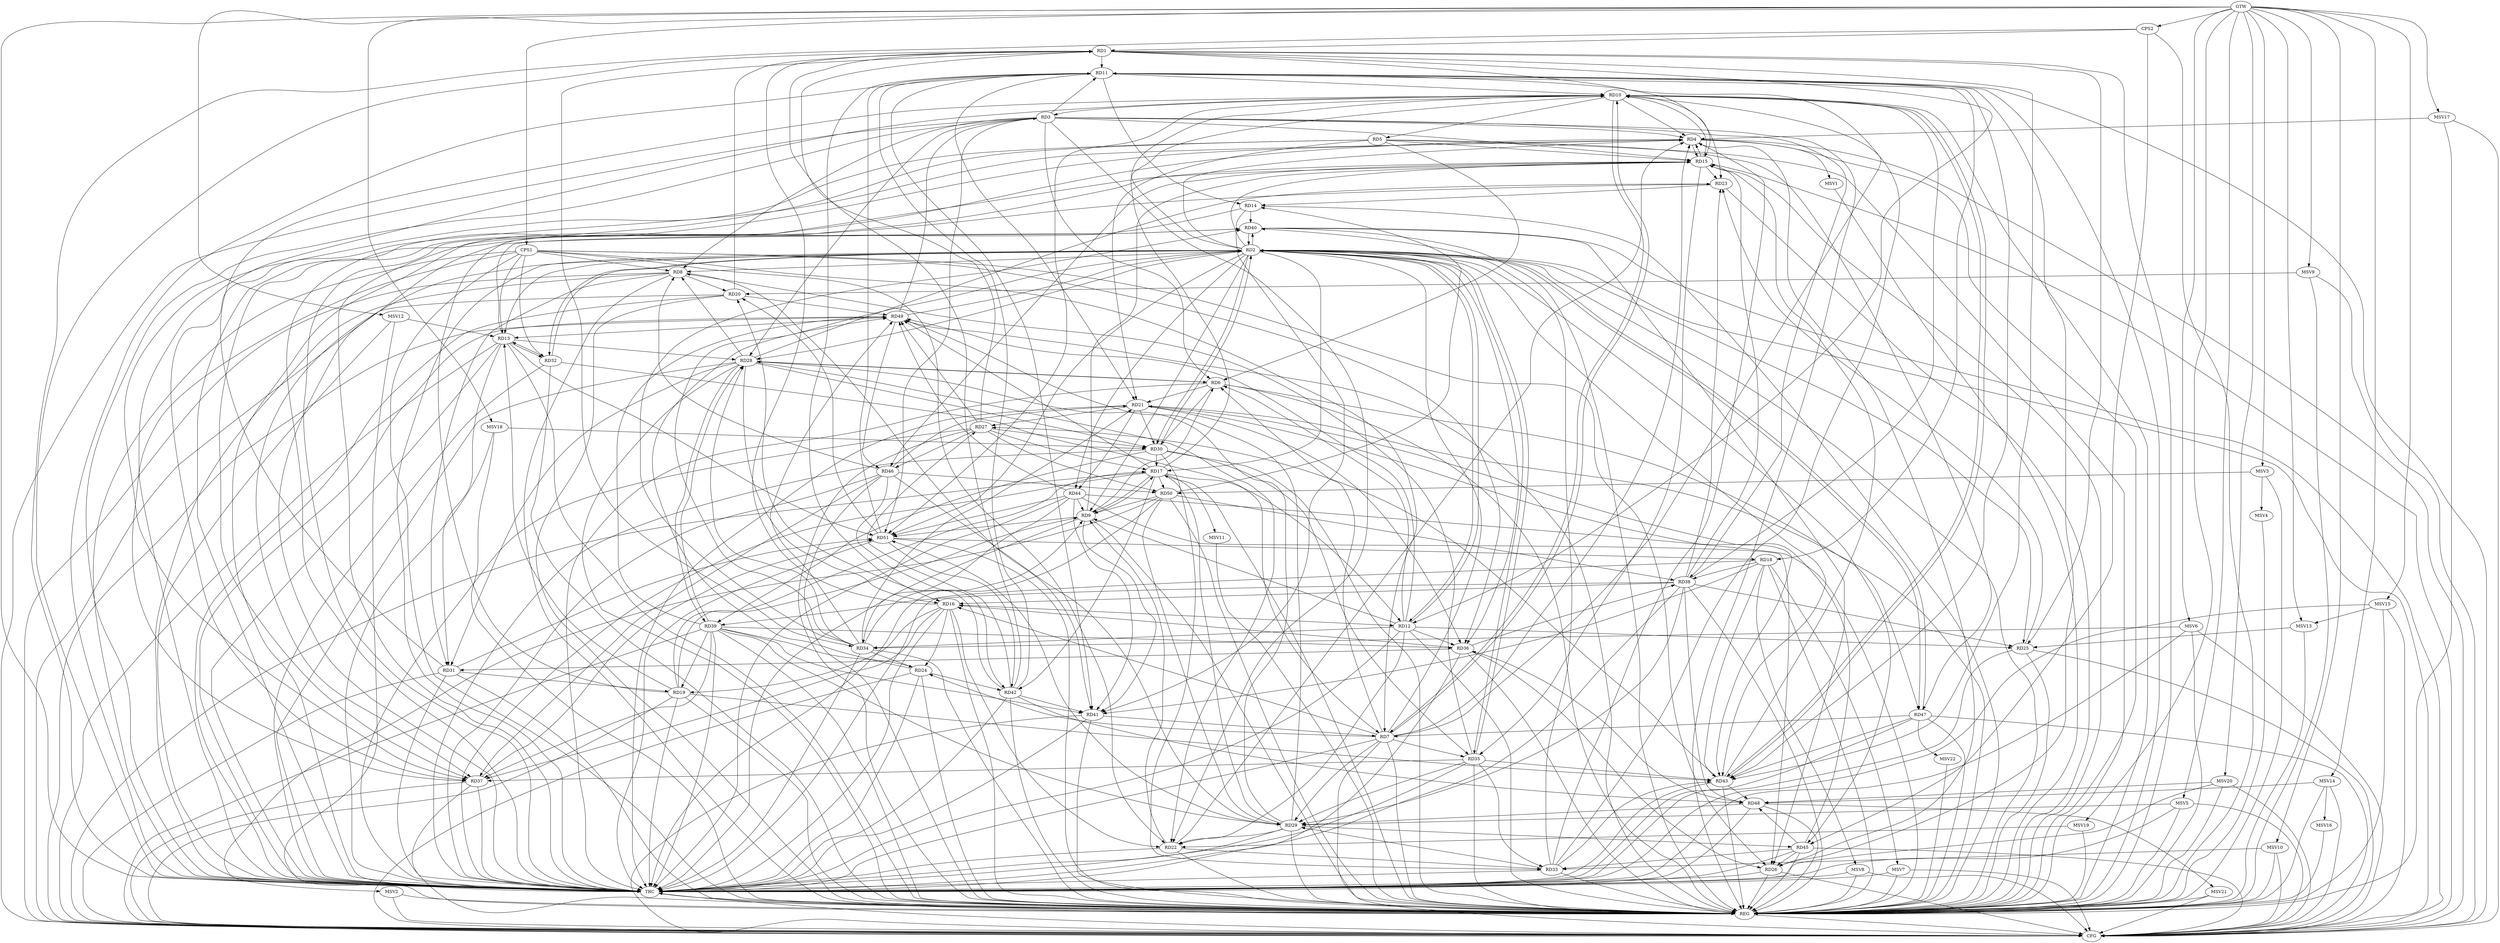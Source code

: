 strict digraph G {
  RD1 [ label="RD1" ];
  RD2 [ label="RD2" ];
  RD3 [ label="RD3" ];
  RD4 [ label="RD4" ];
  RD5 [ label="RD5" ];
  RD6 [ label="RD6" ];
  RD7 [ label="RD7" ];
  RD8 [ label="RD8" ];
  RD9 [ label="RD9" ];
  RD10 [ label="RD10" ];
  RD11 [ label="RD11" ];
  RD12 [ label="RD12" ];
  RD13 [ label="RD13" ];
  RD14 [ label="RD14" ];
  RD15 [ label="RD15" ];
  RD16 [ label="RD16" ];
  RD17 [ label="RD17" ];
  RD18 [ label="RD18" ];
  RD19 [ label="RD19" ];
  RD20 [ label="RD20" ];
  RD21 [ label="RD21" ];
  RD22 [ label="RD22" ];
  RD23 [ label="RD23" ];
  RD24 [ label="RD24" ];
  RD25 [ label="RD25" ];
  RD26 [ label="RD26" ];
  RD27 [ label="RD27" ];
  RD28 [ label="RD28" ];
  RD29 [ label="RD29" ];
  RD30 [ label="RD30" ];
  RD31 [ label="RD31" ];
  RD32 [ label="RD32" ];
  RD33 [ label="RD33" ];
  RD34 [ label="RD34" ];
  RD35 [ label="RD35" ];
  RD36 [ label="RD36" ];
  RD37 [ label="RD37" ];
  RD38 [ label="RD38" ];
  RD39 [ label="RD39" ];
  RD40 [ label="RD40" ];
  RD41 [ label="RD41" ];
  RD42 [ label="RD42" ];
  RD43 [ label="RD43" ];
  RD44 [ label="RD44" ];
  RD45 [ label="RD45" ];
  RD46 [ label="RD46" ];
  RD47 [ label="RD47" ];
  RD48 [ label="RD48" ];
  RD49 [ label="RD49" ];
  RD50 [ label="RD50" ];
  RD51 [ label="RD51" ];
  CPS1 [ label="CPS1" ];
  CPS2 [ label="CPS2" ];
  GTW [ label="GTW" ];
  REG [ label="REG" ];
  CFG [ label="CFG" ];
  TRC [ label="TRC" ];
  MSV1 [ label="MSV1" ];
  MSV2 [ label="MSV2" ];
  MSV3 [ label="MSV3" ];
  MSV4 [ label="MSV4" ];
  MSV5 [ label="MSV5" ];
  MSV6 [ label="MSV6" ];
  MSV7 [ label="MSV7" ];
  MSV8 [ label="MSV8" ];
  MSV9 [ label="MSV9" ];
  MSV10 [ label="MSV10" ];
  MSV11 [ label="MSV11" ];
  MSV12 [ label="MSV12" ];
  MSV13 [ label="MSV13" ];
  MSV14 [ label="MSV14" ];
  MSV15 [ label="MSV15" ];
  MSV16 [ label="MSV16" ];
  MSV17 [ label="MSV17" ];
  MSV18 [ label="MSV18" ];
  MSV19 [ label="MSV19" ];
  MSV20 [ label="MSV20" ];
  MSV21 [ label="MSV21" ];
  MSV22 [ label="MSV22" ];
  RD1 -> RD11;
  RD1 -> RD12;
  RD1 -> RD15;
  RD16 -> RD1;
  RD20 -> RD1;
  RD1 -> RD25;
  RD27 -> RD1;
  RD1 -> RD34;
  RD42 -> RD1;
  RD1 -> RD43;
  RD2 -> RD4;
  RD7 -> RD2;
  RD2 -> RD12;
  RD12 -> RD2;
  RD2 -> RD17;
  RD2 -> RD25;
  RD2 -> RD30;
  RD30 -> RD2;
  RD32 -> RD2;
  RD34 -> RD2;
  RD35 -> RD2;
  RD2 -> RD36;
  RD2 -> RD37;
  RD40 -> RD2;
  RD2 -> RD43;
  RD47 -> RD2;
  RD49 -> RD2;
  RD2 -> RD51;
  RD3 -> RD4;
  RD3 -> RD6;
  RD3 -> RD8;
  RD10 -> RD3;
  RD3 -> RD11;
  RD3 -> RD15;
  RD3 -> RD22;
  RD3 -> RD28;
  RD3 -> RD38;
  RD49 -> RD3;
  RD3 -> RD51;
  RD7 -> RD4;
  RD10 -> RD4;
  RD4 -> RD15;
  RD15 -> RD4;
  RD19 -> RD4;
  RD22 -> RD4;
  RD4 -> RD26;
  RD33 -> RD4;
  RD4 -> RD37;
  RD5 -> RD6;
  RD10 -> RD5;
  RD5 -> RD15;
  RD5 -> RD21;
  RD5 -> RD37;
  RD5 -> RD47;
  RD7 -> RD6;
  RD9 -> RD6;
  RD12 -> RD6;
  RD6 -> RD21;
  RD6 -> RD28;
  RD28 -> RD6;
  RD6 -> RD30;
  RD6 -> RD47;
  RD7 -> RD10;
  RD10 -> RD7;
  RD7 -> RD11;
  RD7 -> RD16;
  RD7 -> RD24;
  RD7 -> RD29;
  RD32 -> RD7;
  RD7 -> RD35;
  RD41 -> RD7;
  RD47 -> RD7;
  RD8 -> RD20;
  RD28 -> RD8;
  RD8 -> RD31;
  RD35 -> RD8;
  RD8 -> RD41;
  RD46 -> RD8;
  RD12 -> RD9;
  RD9 -> RD15;
  RD9 -> RD17;
  RD17 -> RD9;
  RD19 -> RD9;
  RD22 -> RD9;
  RD34 -> RD9;
  RD9 -> RD41;
  RD44 -> RD9;
  RD50 -> RD9;
  RD9 -> RD51;
  RD11 -> RD10;
  RD15 -> RD10;
  RD17 -> RD10;
  RD10 -> RD23;
  RD31 -> RD10;
  RD33 -> RD10;
  RD38 -> RD10;
  RD10 -> RD43;
  RD43 -> RD10;
  RD10 -> RD51;
  RD11 -> RD14;
  RD11 -> RD16;
  RD11 -> RD18;
  RD11 -> RD21;
  RD26 -> RD11;
  RD11 -> RD41;
  RD42 -> RD11;
  RD11 -> RD43;
  RD51 -> RD11;
  RD16 -> RD12;
  RD17 -> RD12;
  RD12 -> RD22;
  RD12 -> RD25;
  RD12 -> RD34;
  RD12 -> RD36;
  RD12 -> RD49;
  RD19 -> RD13;
  RD13 -> RD28;
  RD13 -> RD31;
  RD13 -> RD32;
  RD32 -> RD13;
  RD13 -> RD40;
  RD49 -> RD13;
  RD13 -> RD51;
  RD23 -> RD14;
  RD14 -> RD40;
  RD14 -> RD41;
  RD50 -> RD14;
  RD15 -> RD23;
  RD15 -> RD35;
  RD15 -> RD37;
  RD38 -> RD15;
  RD43 -> RD15;
  RD15 -> RD46;
  RD16 -> RD19;
  RD16 -> RD22;
  RD16 -> RD24;
  RD28 -> RD16;
  RD36 -> RD16;
  RD16 -> RD37;
  RD38 -> RD16;
  RD19 -> RD17;
  RD27 -> RD17;
  RD29 -> RD17;
  RD30 -> RD17;
  RD17 -> RD42;
  RD17 -> RD49;
  RD17 -> RD50;
  RD18 -> RD38;
  RD18 -> RD41;
  RD18 -> RD43;
  RD51 -> RD18;
  RD31 -> RD19;
  RD39 -> RD19;
  RD19 -> RD43;
  RD42 -> RD20;
  RD20 -> RD49;
  RD51 -> RD20;
  RD21 -> RD27;
  RD21 -> RD30;
  RD34 -> RD21;
  RD21 -> RD36;
  RD21 -> RD43;
  RD21 -> RD44;
  RD45 -> RD21;
  RD46 -> RD21;
  RD28 -> RD22;
  RD29 -> RD22;
  RD22 -> RD33;
  RD25 -> RD23;
  RD28 -> RD23;
  RD38 -> RD23;
  RD34 -> RD24;
  RD39 -> RD24;
  RD24 -> RD42;
  RD24 -> RD49;
  RD38 -> RD25;
  RD36 -> RD26;
  RD40 -> RD26;
  RD44 -> RD26;
  RD45 -> RD26;
  RD27 -> RD30;
  RD42 -> RD27;
  RD43 -> RD27;
  RD27 -> RD46;
  RD27 -> RD49;
  RD27 -> RD50;
  RD29 -> RD28;
  RD28 -> RD30;
  RD28 -> RD31;
  RD34 -> RD28;
  RD28 -> RD39;
  RD39 -> RD28;
  RD33 -> RD29;
  RD35 -> RD29;
  RD38 -> RD29;
  RD39 -> RD29;
  RD29 -> RD45;
  RD46 -> RD29;
  RD48 -> RD29;
  RD29 -> RD49;
  RD50 -> RD29;
  RD29 -> RD51;
  RD30 -> RD33;
  RD30 -> RD35;
  RD30 -> RD39;
  RD36 -> RD31;
  RD31 -> RD51;
  RD35 -> RD33;
  RD33 -> RD40;
  RD33 -> RD43;
  RD45 -> RD33;
  RD34 -> RD40;
  RD44 -> RD34;
  RD34 -> RD49;
  RD35 -> RD37;
  RD35 -> RD43;
  RD36 -> RD38;
  RD39 -> RD36;
  RD48 -> RD36;
  RD39 -> RD37;
  RD46 -> RD37;
  RD37 -> RD51;
  RD38 -> RD39;
  RD38 -> RD48;
  RD50 -> RD38;
  RD39 -> RD41;
  RD39 -> RD49;
  RD42 -> RD41;
  RD44 -> RD41;
  RD46 -> RD42;
  RD42 -> RD48;
  RD51 -> RD42;
  RD47 -> RD43;
  RD43 -> RD48;
  RD44 -> RD49;
  RD44 -> RD51;
  RD45 -> RD48;
  RD49 -> RD46;
  RD46 -> RD50;
  CPS1 -> RD7;
  CPS1 -> RD22;
  CPS1 -> RD26;
  CPS1 -> RD8;
  CPS1 -> RD36;
  CPS1 -> RD32;
  CPS1 -> RD37;
  CPS1 -> RD13;
  CPS2 -> RD1;
  CPS2 -> RD45;
  GTW -> CPS1;
  GTW -> CPS2;
  RD1 -> REG;
  RD2 -> REG;
  RD3 -> REG;
  RD4 -> REG;
  RD5 -> REG;
  RD6 -> REG;
  RD7 -> REG;
  RD8 -> REG;
  RD9 -> REG;
  RD10 -> REG;
  RD11 -> REG;
  RD12 -> REG;
  RD13 -> REG;
  RD14 -> REG;
  RD15 -> REG;
  RD16 -> REG;
  RD17 -> REG;
  RD18 -> REG;
  RD19 -> REG;
  RD20 -> REG;
  RD21 -> REG;
  RD22 -> REG;
  RD23 -> REG;
  RD24 -> REG;
  RD25 -> REG;
  RD26 -> REG;
  RD27 -> REG;
  RD28 -> REG;
  RD29 -> REG;
  RD30 -> REG;
  RD31 -> REG;
  RD32 -> REG;
  RD33 -> REG;
  RD34 -> REG;
  RD35 -> REG;
  RD36 -> REG;
  RD37 -> REG;
  RD38 -> REG;
  RD39 -> REG;
  RD40 -> REG;
  RD41 -> REG;
  RD42 -> REG;
  RD43 -> REG;
  RD44 -> REG;
  RD45 -> REG;
  RD46 -> REG;
  RD47 -> REG;
  RD48 -> REG;
  RD49 -> REG;
  RD50 -> REG;
  RD51 -> REG;
  CPS1 -> REG;
  CPS2 -> REG;
  RD25 -> CFG;
  RD45 -> CFG;
  RD19 -> CFG;
  RD4 -> CFG;
  RD39 -> CFG;
  RD8 -> CFG;
  RD40 -> CFG;
  RD7 -> CFG;
  RD26 -> CFG;
  RD37 -> CFG;
  RD20 -> CFG;
  RD41 -> CFG;
  RD49 -> CFG;
  RD13 -> CFG;
  RD3 -> CFG;
  RD31 -> CFG;
  RD47 -> CFG;
  RD17 -> CFG;
  RD15 -> CFG;
  RD24 -> CFG;
  RD11 -> CFG;
  RD2 -> CFG;
  REG -> CFG;
  RD1 -> TRC;
  RD2 -> TRC;
  RD3 -> TRC;
  RD4 -> TRC;
  RD5 -> TRC;
  RD6 -> TRC;
  RD7 -> TRC;
  RD8 -> TRC;
  RD9 -> TRC;
  RD10 -> TRC;
  RD11 -> TRC;
  RD12 -> TRC;
  RD13 -> TRC;
  RD14 -> TRC;
  RD15 -> TRC;
  RD16 -> TRC;
  RD17 -> TRC;
  RD18 -> TRC;
  RD19 -> TRC;
  RD20 -> TRC;
  RD21 -> TRC;
  RD22 -> TRC;
  RD23 -> TRC;
  RD24 -> TRC;
  RD25 -> TRC;
  RD26 -> TRC;
  RD27 -> TRC;
  RD28 -> TRC;
  RD29 -> TRC;
  RD30 -> TRC;
  RD31 -> TRC;
  RD32 -> TRC;
  RD33 -> TRC;
  RD34 -> TRC;
  RD35 -> TRC;
  RD36 -> TRC;
  RD37 -> TRC;
  RD38 -> TRC;
  RD39 -> TRC;
  RD40 -> TRC;
  RD41 -> TRC;
  RD42 -> TRC;
  RD43 -> TRC;
  RD44 -> TRC;
  RD45 -> TRC;
  RD46 -> TRC;
  RD47 -> TRC;
  RD48 -> TRC;
  RD49 -> TRC;
  RD50 -> TRC;
  RD51 -> TRC;
  CPS1 -> TRC;
  CPS2 -> TRC;
  GTW -> TRC;
  CFG -> TRC;
  TRC -> REG;
  RD2 -> RD13;
  RD2 -> RD47;
  RD2 -> RD45;
  RD2 -> RD9;
  RD2 -> RD15;
  RD2 -> RD40;
  RD2 -> RD35;
  RD2 -> RD44;
  RD2 -> RD32;
  RD2 -> RD10;
  RD2 -> RD8;
  RD2 -> RD28;
  RD4 -> MSV1;
  MSV1 -> REG;
  RD50 -> MSV2;
  MSV2 -> REG;
  MSV2 -> CFG;
  MSV3 -> RD50;
  GTW -> MSV3;
  MSV3 -> REG;
  MSV3 -> MSV4;
  MSV4 -> REG;
  MSV5 -> RD29;
  GTW -> MSV5;
  MSV5 -> REG;
  MSV5 -> TRC;
  MSV5 -> CFG;
  MSV6 -> RD34;
  GTW -> MSV6;
  MSV6 -> REG;
  MSV6 -> TRC;
  MSV6 -> CFG;
  RD18 -> MSV7;
  MSV7 -> REG;
  MSV7 -> TRC;
  MSV7 -> CFG;
  RD18 -> MSV8;
  MSV8 -> REG;
  MSV8 -> TRC;
  MSV8 -> CFG;
  MSV9 -> RD20;
  GTW -> MSV9;
  MSV9 -> REG;
  MSV9 -> CFG;
  MSV10 -> RD33;
  GTW -> MSV10;
  MSV10 -> REG;
  MSV10 -> CFG;
  RD17 -> MSV11;
  MSV11 -> REG;
  MSV12 -> RD13;
  GTW -> MSV12;
  MSV12 -> REG;
  MSV12 -> TRC;
  MSV13 -> RD25;
  GTW -> MSV13;
  MSV13 -> REG;
  MSV14 -> RD48;
  GTW -> MSV14;
  MSV14 -> REG;
  MSV14 -> CFG;
  MSV15 -> MSV13;
  GTW -> MSV15;
  MSV15 -> REG;
  MSV15 -> TRC;
  MSV15 -> CFG;
  MSV14 -> MSV16;
  MSV16 -> REG;
  MSV17 -> RD4;
  GTW -> MSV17;
  MSV17 -> REG;
  MSV17 -> CFG;
  MSV18 -> RD30;
  GTW -> MSV18;
  MSV18 -> REG;
  MSV18 -> TRC;
  MSV19 -> RD22;
  GTW -> MSV19;
  MSV19 -> REG;
  MSV20 -> RD48;
  GTW -> MSV20;
  MSV20 -> REG;
  MSV20 -> TRC;
  MSV20 -> CFG;
  RD48 -> MSV21;
  MSV21 -> REG;
  MSV21 -> CFG;
  RD47 -> MSV22;
  MSV22 -> REG;
}
